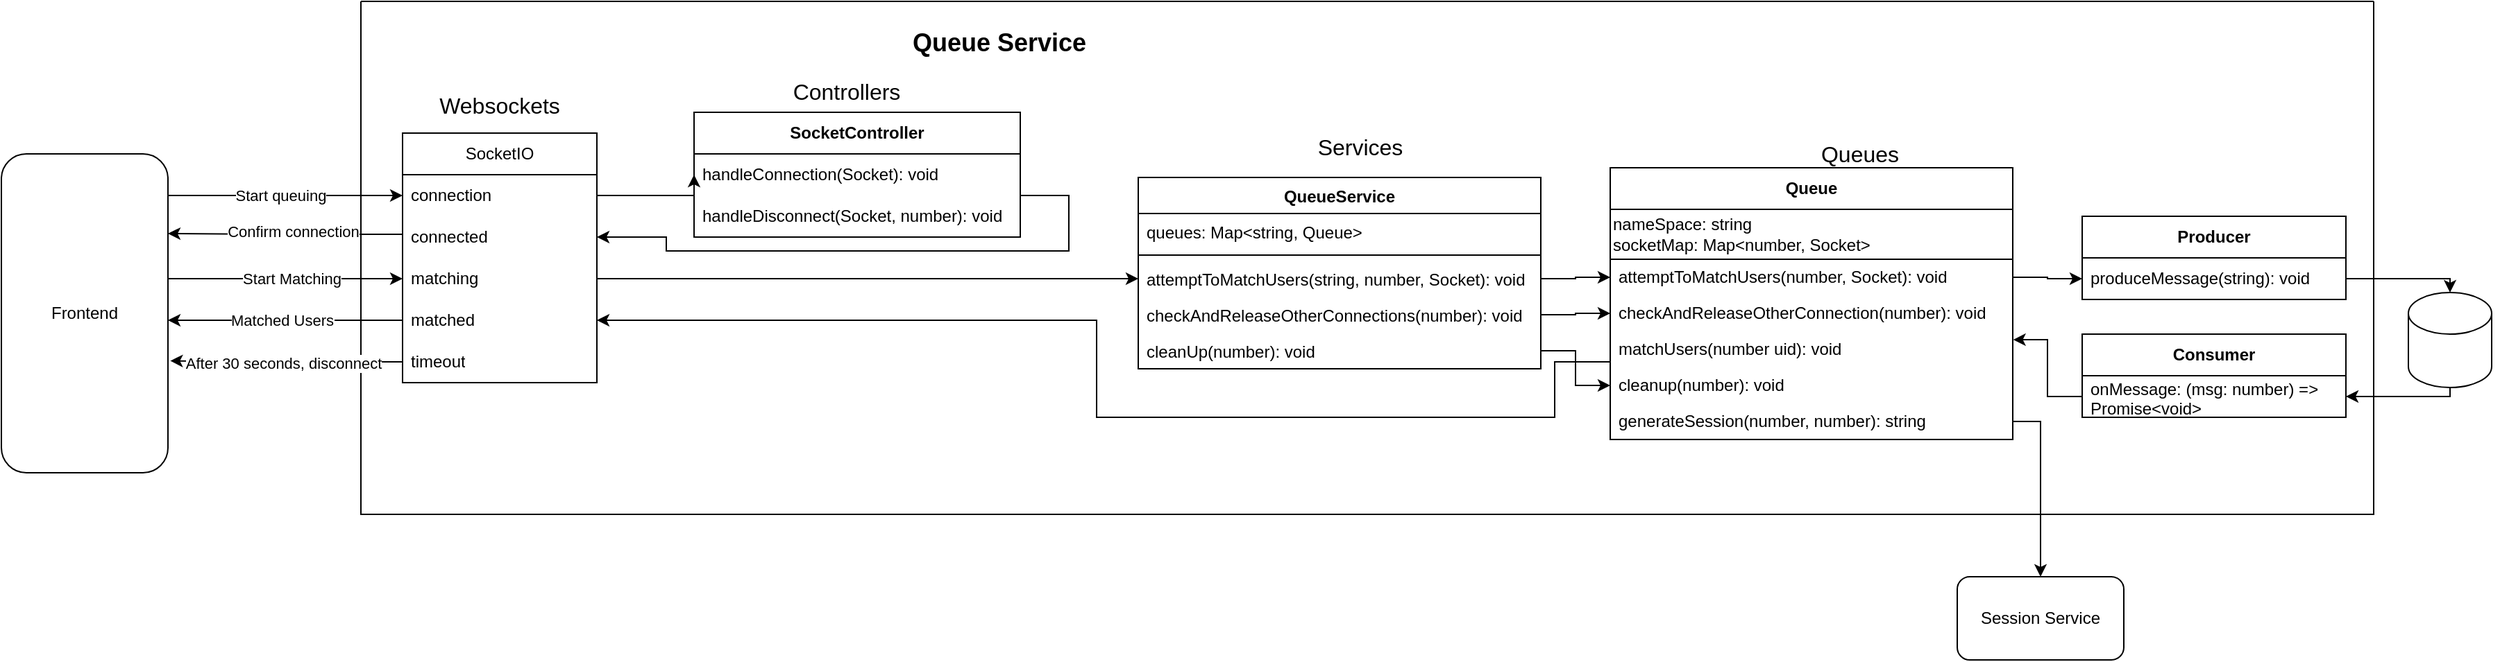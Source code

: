 <mxfile version="22.0.3" type="device">
  <diagram id="C5RBs43oDa-KdzZeNtuy" name="Page-1">
    <mxGraphModel dx="797" dy="466" grid="1" gridSize="10" guides="1" tooltips="1" connect="1" arrows="1" fold="1" page="1" pageScale="1" pageWidth="827" pageHeight="1169" math="0" shadow="0">
      <root>
        <mxCell id="WIyWlLk6GJQsqaUBKTNV-0" />
        <mxCell id="WIyWlLk6GJQsqaUBKTNV-1" parent="WIyWlLk6GJQsqaUBKTNV-0" />
        <mxCell id="sKyEI40k2Y5IoA3rtuJI-8" value="" style="swimlane;startSize=0;fontStyle=0" parent="WIyWlLk6GJQsqaUBKTNV-1" vertex="1">
          <mxGeometry x="370" y="170" width="1450" height="370" as="geometry" />
        </mxCell>
        <mxCell id="sKyEI40k2Y5IoA3rtuJI-10" value="&lt;font style=&quot;font-size: 18px;&quot;&gt;Queue Service&lt;/font&gt;" style="text;html=1;strokeColor=none;fillColor=none;align=center;verticalAlign=middle;whiteSpace=wrap;rounded=0;labelBorderColor=none;fontStyle=1" parent="sKyEI40k2Y5IoA3rtuJI-8" vertex="1">
          <mxGeometry x="380" y="10" width="160" height="40" as="geometry" />
        </mxCell>
        <mxCell id="cS7-RgSccxMJ9TShwJvT-7" value="Controllers" style="text;html=1;strokeColor=none;fillColor=none;align=center;verticalAlign=middle;whiteSpace=wrap;rounded=0;fontSize=16;" parent="sKyEI40k2Y5IoA3rtuJI-8" vertex="1">
          <mxGeometry x="300" y="50" width="100" height="30" as="geometry" />
        </mxCell>
        <mxCell id="cS7-RgSccxMJ9TShwJvT-17" value="&lt;b&gt;SocketController&lt;/b&gt;" style="swimlane;fontStyle=0;childLayout=stackLayout;horizontal=1;startSize=30;horizontalStack=0;resizeParent=1;resizeParentMax=0;resizeLast=0;collapsible=1;marginBottom=0;whiteSpace=wrap;html=1;" parent="sKyEI40k2Y5IoA3rtuJI-8" vertex="1">
          <mxGeometry x="240" y="80" width="235" height="90" as="geometry" />
        </mxCell>
        <mxCell id="cS7-RgSccxMJ9TShwJvT-18" value="handleConnection(Socket): void" style="text;strokeColor=none;fillColor=none;align=left;verticalAlign=middle;spacingLeft=4;spacingRight=4;overflow=hidden;points=[[0,0.5],[1,0.5]];portConstraint=eastwest;rotatable=0;whiteSpace=wrap;html=1;" parent="cS7-RgSccxMJ9TShwJvT-17" vertex="1">
          <mxGeometry y="30" width="235" height="30" as="geometry" />
        </mxCell>
        <mxCell id="IA3DyXrsidl_7jApcfY7-1" value="handleDisconnect(Socket, number): void" style="text;strokeColor=none;fillColor=none;align=left;verticalAlign=middle;spacingLeft=4;spacingRight=4;overflow=hidden;points=[[0,0.5],[1,0.5]];portConstraint=eastwest;rotatable=0;whiteSpace=wrap;html=1;" parent="cS7-RgSccxMJ9TShwJvT-17" vertex="1">
          <mxGeometry y="60" width="235" height="30" as="geometry" />
        </mxCell>
        <mxCell id="cS7-RgSccxMJ9TShwJvT-32" value="Services" style="text;html=1;strokeColor=none;fillColor=none;align=center;verticalAlign=middle;whiteSpace=wrap;rounded=0;fontSize=16;" parent="sKyEI40k2Y5IoA3rtuJI-8" vertex="1">
          <mxGeometry x="670" y="90" width="100" height="30" as="geometry" />
        </mxCell>
        <mxCell id="cS7-RgSccxMJ9TShwJvT-61" value="SocketIO" style="swimlane;fontStyle=0;childLayout=stackLayout;horizontal=1;startSize=30;horizontalStack=0;resizeParent=1;resizeParentMax=0;resizeLast=0;collapsible=1;marginBottom=0;whiteSpace=wrap;html=1;" parent="sKyEI40k2Y5IoA3rtuJI-8" vertex="1">
          <mxGeometry x="30" y="95" width="140" height="180" as="geometry" />
        </mxCell>
        <mxCell id="cS7-RgSccxMJ9TShwJvT-62" value="connection" style="text;strokeColor=none;fillColor=none;align=left;verticalAlign=middle;spacingLeft=4;spacingRight=4;overflow=hidden;points=[[0,0.5],[1,0.5]];portConstraint=eastwest;rotatable=0;whiteSpace=wrap;html=1;" parent="cS7-RgSccxMJ9TShwJvT-61" vertex="1">
          <mxGeometry y="30" width="140" height="30" as="geometry" />
        </mxCell>
        <mxCell id="cS7-RgSccxMJ9TShwJvT-64" value="connected" style="text;strokeColor=none;fillColor=none;align=left;verticalAlign=middle;spacingLeft=4;spacingRight=4;overflow=hidden;points=[[0,0.5],[1,0.5]];portConstraint=eastwest;rotatable=0;whiteSpace=wrap;html=1;" parent="cS7-RgSccxMJ9TShwJvT-61" vertex="1">
          <mxGeometry y="60" width="140" height="30" as="geometry" />
        </mxCell>
        <mxCell id="cS7-RgSccxMJ9TShwJvT-63" value="matching" style="text;strokeColor=none;fillColor=none;align=left;verticalAlign=middle;spacingLeft=4;spacingRight=4;overflow=hidden;points=[[0,0.5],[1,0.5]];portConstraint=eastwest;rotatable=0;whiteSpace=wrap;html=1;" parent="cS7-RgSccxMJ9TShwJvT-61" vertex="1">
          <mxGeometry y="90" width="140" height="30" as="geometry" />
        </mxCell>
        <mxCell id="cS7-RgSccxMJ9TShwJvT-66" value="matched" style="text;strokeColor=none;fillColor=none;align=left;verticalAlign=middle;spacingLeft=4;spacingRight=4;overflow=hidden;points=[[0,0.5],[1,0.5]];portConstraint=eastwest;rotatable=0;whiteSpace=wrap;html=1;" parent="cS7-RgSccxMJ9TShwJvT-61" vertex="1">
          <mxGeometry y="120" width="140" height="30" as="geometry" />
        </mxCell>
        <mxCell id="IA3DyXrsidl_7jApcfY7-2" value="timeout" style="text;strokeColor=none;fillColor=none;align=left;verticalAlign=middle;spacingLeft=4;spacingRight=4;overflow=hidden;points=[[0,0.5],[1,0.5]];portConstraint=eastwest;rotatable=0;whiteSpace=wrap;html=1;" parent="cS7-RgSccxMJ9TShwJvT-61" vertex="1">
          <mxGeometry y="150" width="140" height="30" as="geometry" />
        </mxCell>
        <mxCell id="cS7-RgSccxMJ9TShwJvT-65" value="Websockets" style="text;html=1;strokeColor=none;fillColor=none;align=center;verticalAlign=middle;whiteSpace=wrap;rounded=0;fontSize=16;" parent="sKyEI40k2Y5IoA3rtuJI-8" vertex="1">
          <mxGeometry x="65" y="60" width="70" height="30" as="geometry" />
        </mxCell>
        <mxCell id="IA3DyXrsidl_7jApcfY7-3" value="&lt;b&gt;Queue&lt;/b&gt;" style="swimlane;fontStyle=0;childLayout=stackLayout;horizontal=1;startSize=30;horizontalStack=0;resizeParent=1;resizeParentMax=0;resizeLast=0;collapsible=1;marginBottom=0;whiteSpace=wrap;html=1;" parent="sKyEI40k2Y5IoA3rtuJI-8" vertex="1">
          <mxGeometry x="900" y="120" width="290" height="196" as="geometry" />
        </mxCell>
        <mxCell id="6lyvd6g7CeZMoziROOqz-48" value="nameSpace: string&lt;br&gt;socketMap: Map&amp;lt;number, Socket&amp;gt;" style="rounded=0;whiteSpace=wrap;html=1;align=left;" vertex="1" parent="IA3DyXrsidl_7jApcfY7-3">
          <mxGeometry y="30" width="290" height="36" as="geometry" />
        </mxCell>
        <mxCell id="IA3DyXrsidl_7jApcfY7-4" value="attemptToMatchUsers(number, Socket): void" style="text;strokeColor=none;fillColor=none;align=left;verticalAlign=middle;spacingLeft=4;spacingRight=4;overflow=hidden;points=[[0,0.5],[1,0.5]];portConstraint=eastwest;rotatable=0;whiteSpace=wrap;html=1;" parent="IA3DyXrsidl_7jApcfY7-3" vertex="1">
          <mxGeometry y="66" width="290" height="26" as="geometry" />
        </mxCell>
        <mxCell id="IA3DyXrsidl_7jApcfY7-14" value="checkAndReleaseOtherConnection(number): void" style="text;strokeColor=none;fillColor=none;align=left;verticalAlign=middle;spacingLeft=4;spacingRight=4;overflow=hidden;points=[[0,0.5],[1,0.5]];portConstraint=eastwest;rotatable=0;whiteSpace=wrap;html=1;" parent="IA3DyXrsidl_7jApcfY7-3" vertex="1">
          <mxGeometry y="92" width="290" height="26" as="geometry" />
        </mxCell>
        <mxCell id="IA3DyXrsidl_7jApcfY7-15" value="matchUsers(number uid): void" style="text;strokeColor=none;fillColor=none;align=left;verticalAlign=middle;spacingLeft=4;spacingRight=4;overflow=hidden;points=[[0,0.5],[1,0.5]];portConstraint=eastwest;rotatable=0;whiteSpace=wrap;html=1;" parent="IA3DyXrsidl_7jApcfY7-3" vertex="1">
          <mxGeometry y="118" width="290" height="26" as="geometry" />
        </mxCell>
        <mxCell id="IA3DyXrsidl_7jApcfY7-17" value="cleanup(number): void" style="text;strokeColor=none;fillColor=none;align=left;verticalAlign=middle;spacingLeft=4;spacingRight=4;overflow=hidden;points=[[0,0.5],[1,0.5]];portConstraint=eastwest;rotatable=0;whiteSpace=wrap;html=1;" parent="IA3DyXrsidl_7jApcfY7-3" vertex="1">
          <mxGeometry y="144" width="290" height="26" as="geometry" />
        </mxCell>
        <mxCell id="IA3DyXrsidl_7jApcfY7-16" value="generateSession(number, number): string" style="text;strokeColor=none;fillColor=none;align=left;verticalAlign=middle;spacingLeft=4;spacingRight=4;overflow=hidden;points=[[0,0.5],[1,0.5]];portConstraint=eastwest;rotatable=0;whiteSpace=wrap;html=1;" parent="IA3DyXrsidl_7jApcfY7-3" vertex="1">
          <mxGeometry y="170" width="290" height="26" as="geometry" />
        </mxCell>
        <mxCell id="IA3DyXrsidl_7jApcfY7-5" value="Queues" style="text;html=1;strokeColor=none;fillColor=none;align=center;verticalAlign=middle;whiteSpace=wrap;rounded=0;fontSize=16;" parent="sKyEI40k2Y5IoA3rtuJI-8" vertex="1">
          <mxGeometry x="1030" y="95" width="100" height="30" as="geometry" />
        </mxCell>
        <mxCell id="IA3DyXrsidl_7jApcfY7-6" value="QueueService" style="swimlane;fontStyle=1;align=center;verticalAlign=top;childLayout=stackLayout;horizontal=1;startSize=26;horizontalStack=0;resizeParent=1;resizeParentMax=0;resizeLast=0;collapsible=1;marginBottom=0;whiteSpace=wrap;html=1;" parent="sKyEI40k2Y5IoA3rtuJI-8" vertex="1">
          <mxGeometry x="560" y="127" width="290" height="138" as="geometry" />
        </mxCell>
        <mxCell id="IA3DyXrsidl_7jApcfY7-7" value="queues: Map&amp;lt;string, Queue&amp;gt;" style="text;strokeColor=none;fillColor=none;align=left;verticalAlign=top;spacingLeft=4;spacingRight=4;overflow=hidden;rotatable=0;points=[[0,0.5],[1,0.5]];portConstraint=eastwest;whiteSpace=wrap;html=1;" parent="IA3DyXrsidl_7jApcfY7-6" vertex="1">
          <mxGeometry y="26" width="290" height="26" as="geometry" />
        </mxCell>
        <mxCell id="IA3DyXrsidl_7jApcfY7-8" value="" style="line;strokeWidth=1;fillColor=none;align=left;verticalAlign=middle;spacingTop=-1;spacingLeft=3;spacingRight=3;rotatable=0;labelPosition=right;points=[];portConstraint=eastwest;strokeColor=inherit;" parent="IA3DyXrsidl_7jApcfY7-6" vertex="1">
          <mxGeometry y="52" width="290" height="8" as="geometry" />
        </mxCell>
        <mxCell id="IA3DyXrsidl_7jApcfY7-9" value="attemptToMatchUsers(string, number, Socket): void" style="text;strokeColor=none;fillColor=none;align=left;verticalAlign=top;spacingLeft=4;spacingRight=4;overflow=hidden;rotatable=0;points=[[0,0.5],[1,0.5]];portConstraint=eastwest;whiteSpace=wrap;html=1;" parent="IA3DyXrsidl_7jApcfY7-6" vertex="1">
          <mxGeometry y="60" width="290" height="26" as="geometry" />
        </mxCell>
        <mxCell id="IA3DyXrsidl_7jApcfY7-11" value="checkAndReleaseOtherConnections(number): void" style="text;strokeColor=none;fillColor=none;align=left;verticalAlign=top;spacingLeft=4;spacingRight=4;overflow=hidden;rotatable=0;points=[[0,0.5],[1,0.5]];portConstraint=eastwest;whiteSpace=wrap;html=1;" parent="IA3DyXrsidl_7jApcfY7-6" vertex="1">
          <mxGeometry y="86" width="290" height="26" as="geometry" />
        </mxCell>
        <mxCell id="IA3DyXrsidl_7jApcfY7-12" value="cleanUp(number): void" style="text;strokeColor=none;fillColor=none;align=left;verticalAlign=top;spacingLeft=4;spacingRight=4;overflow=hidden;rotatable=0;points=[[0,0.5],[1,0.5]];portConstraint=eastwest;whiteSpace=wrap;html=1;" parent="IA3DyXrsidl_7jApcfY7-6" vertex="1">
          <mxGeometry y="112" width="290" height="26" as="geometry" />
        </mxCell>
        <mxCell id="6lyvd6g7CeZMoziROOqz-0" value="&lt;b&gt;Producer&lt;/b&gt;" style="swimlane;fontStyle=0;childLayout=stackLayout;horizontal=1;startSize=30;horizontalStack=0;resizeParent=1;resizeParentMax=0;resizeLast=0;collapsible=1;marginBottom=0;whiteSpace=wrap;html=1;" vertex="1" parent="sKyEI40k2Y5IoA3rtuJI-8">
          <mxGeometry x="1240" y="155" width="190" height="60" as="geometry" />
        </mxCell>
        <mxCell id="6lyvd6g7CeZMoziROOqz-1" value="produceMessage(string): void" style="text;strokeColor=none;fillColor=none;align=left;verticalAlign=middle;spacingLeft=4;spacingRight=4;overflow=hidden;points=[[0,0.5],[1,0.5]];portConstraint=eastwest;rotatable=0;whiteSpace=wrap;html=1;" vertex="1" parent="6lyvd6g7CeZMoziROOqz-0">
          <mxGeometry y="30" width="190" height="30" as="geometry" />
        </mxCell>
        <mxCell id="6lyvd6g7CeZMoziROOqz-8" value="&lt;b&gt;Consumer&lt;/b&gt;" style="swimlane;fontStyle=0;childLayout=stackLayout;horizontal=1;startSize=30;horizontalStack=0;resizeParent=1;resizeParentMax=0;resizeLast=0;collapsible=1;marginBottom=0;whiteSpace=wrap;html=1;" vertex="1" parent="sKyEI40k2Y5IoA3rtuJI-8">
          <mxGeometry x="1240" y="240" width="190" height="60" as="geometry" />
        </mxCell>
        <mxCell id="6lyvd6g7CeZMoziROOqz-9" value="onMessage: (msg: number) =&amp;gt; Promise&amp;lt;void&amp;gt;" style="text;strokeColor=none;fillColor=none;align=left;verticalAlign=middle;spacingLeft=4;spacingRight=4;overflow=hidden;points=[[0,0.5],[1,0.5]];portConstraint=eastwest;rotatable=0;whiteSpace=wrap;html=1;" vertex="1" parent="6lyvd6g7CeZMoziROOqz-8">
          <mxGeometry y="30" width="190" height="30" as="geometry" />
        </mxCell>
        <mxCell id="6lyvd6g7CeZMoziROOqz-18" style="edgeStyle=orthogonalEdgeStyle;rounded=0;orthogonalLoop=1;jettySize=auto;html=1;entryX=0;entryY=0.5;entryDx=0;entryDy=0;" edge="1" parent="sKyEI40k2Y5IoA3rtuJI-8" source="cS7-RgSccxMJ9TShwJvT-62" target="cS7-RgSccxMJ9TShwJvT-18">
          <mxGeometry relative="1" as="geometry">
            <Array as="points">
              <mxPoint x="220" y="140" />
              <mxPoint x="220" y="140" />
            </Array>
          </mxGeometry>
        </mxCell>
        <mxCell id="6lyvd6g7CeZMoziROOqz-19" style="edgeStyle=orthogonalEdgeStyle;rounded=0;orthogonalLoop=1;jettySize=auto;html=1;entryX=1;entryY=0.5;entryDx=0;entryDy=0;exitX=1;exitY=0.5;exitDx=0;exitDy=0;" edge="1" parent="sKyEI40k2Y5IoA3rtuJI-8" source="cS7-RgSccxMJ9TShwJvT-18" target="cS7-RgSccxMJ9TShwJvT-64">
          <mxGeometry relative="1" as="geometry">
            <Array as="points">
              <mxPoint x="475" y="140" />
              <mxPoint x="510" y="140" />
              <mxPoint x="510" y="180" />
              <mxPoint x="220" y="180" />
              <mxPoint x="220" y="170" />
            </Array>
          </mxGeometry>
        </mxCell>
        <mxCell id="6lyvd6g7CeZMoziROOqz-27" style="edgeStyle=orthogonalEdgeStyle;rounded=0;orthogonalLoop=1;jettySize=auto;html=1;entryX=0;entryY=0.5;entryDx=0;entryDy=0;" edge="1" parent="sKyEI40k2Y5IoA3rtuJI-8" source="cS7-RgSccxMJ9TShwJvT-63" target="IA3DyXrsidl_7jApcfY7-9">
          <mxGeometry relative="1" as="geometry" />
        </mxCell>
        <mxCell id="6lyvd6g7CeZMoziROOqz-28" style="edgeStyle=orthogonalEdgeStyle;rounded=0;orthogonalLoop=1;jettySize=auto;html=1;entryX=0;entryY=0.5;entryDx=0;entryDy=0;" edge="1" parent="sKyEI40k2Y5IoA3rtuJI-8" source="IA3DyXrsidl_7jApcfY7-9" target="IA3DyXrsidl_7jApcfY7-4">
          <mxGeometry relative="1" as="geometry" />
        </mxCell>
        <mxCell id="6lyvd6g7CeZMoziROOqz-30" style="edgeStyle=orthogonalEdgeStyle;rounded=0;orthogonalLoop=1;jettySize=auto;html=1;entryX=0;entryY=0.5;entryDx=0;entryDy=0;" edge="1" parent="sKyEI40k2Y5IoA3rtuJI-8" source="IA3DyXrsidl_7jApcfY7-11" target="IA3DyXrsidl_7jApcfY7-14">
          <mxGeometry relative="1" as="geometry" />
        </mxCell>
        <mxCell id="6lyvd6g7CeZMoziROOqz-31" style="edgeStyle=orthogonalEdgeStyle;rounded=0;orthogonalLoop=1;jettySize=auto;html=1;" edge="1" parent="sKyEI40k2Y5IoA3rtuJI-8" source="IA3DyXrsidl_7jApcfY7-4" target="6lyvd6g7CeZMoziROOqz-1">
          <mxGeometry relative="1" as="geometry" />
        </mxCell>
        <mxCell id="6lyvd6g7CeZMoziROOqz-32" style="edgeStyle=orthogonalEdgeStyle;rounded=0;orthogonalLoop=1;jettySize=auto;html=1;entryX=1.001;entryY=0.232;entryDx=0;entryDy=0;entryPerimeter=0;" edge="1" parent="sKyEI40k2Y5IoA3rtuJI-8" source="6lyvd6g7CeZMoziROOqz-9" target="IA3DyXrsidl_7jApcfY7-15">
          <mxGeometry relative="1" as="geometry" />
        </mxCell>
        <mxCell id="6lyvd6g7CeZMoziROOqz-35" style="edgeStyle=orthogonalEdgeStyle;rounded=0;orthogonalLoop=1;jettySize=auto;html=1;entryX=0;entryY=0.5;entryDx=0;entryDy=0;" edge="1" parent="sKyEI40k2Y5IoA3rtuJI-8" source="IA3DyXrsidl_7jApcfY7-12" target="IA3DyXrsidl_7jApcfY7-17">
          <mxGeometry relative="1" as="geometry" />
        </mxCell>
        <mxCell id="6lyvd6g7CeZMoziROOqz-36" style="edgeStyle=orthogonalEdgeStyle;rounded=0;orthogonalLoop=1;jettySize=auto;html=1;" edge="1" parent="sKyEI40k2Y5IoA3rtuJI-8" target="cS7-RgSccxMJ9TShwJvT-66">
          <mxGeometry relative="1" as="geometry">
            <mxPoint x="900" y="260" as="sourcePoint" />
            <Array as="points">
              <mxPoint x="860" y="260" />
              <mxPoint x="860" y="300" />
              <mxPoint x="530" y="300" />
              <mxPoint x="530" y="230" />
            </Array>
          </mxGeometry>
        </mxCell>
        <mxCell id="6lyvd6g7CeZMoziROOqz-16" style="edgeStyle=orthogonalEdgeStyle;rounded=0;orthogonalLoop=1;jettySize=auto;html=1;entryX=0;entryY=0.5;entryDx=0;entryDy=0;" edge="1" parent="WIyWlLk6GJQsqaUBKTNV-1" source="sKyEI40k2Y5IoA3rtuJI-125" target="cS7-RgSccxMJ9TShwJvT-62">
          <mxGeometry relative="1" as="geometry">
            <Array as="points">
              <mxPoint x="230" y="310" />
              <mxPoint x="230" y="310" />
            </Array>
          </mxGeometry>
        </mxCell>
        <mxCell id="6lyvd6g7CeZMoziROOqz-17" value="Start queuing" style="edgeLabel;html=1;align=center;verticalAlign=middle;resizable=0;points=[];" vertex="1" connectable="0" parent="6lyvd6g7CeZMoziROOqz-16">
          <mxGeometry x="0.134" y="-5" relative="1" as="geometry">
            <mxPoint x="-15" y="-5" as="offset" />
          </mxGeometry>
        </mxCell>
        <mxCell id="6lyvd6g7CeZMoziROOqz-22" style="edgeStyle=orthogonalEdgeStyle;rounded=0;orthogonalLoop=1;jettySize=auto;html=1;entryX=0;entryY=0.5;entryDx=0;entryDy=0;" edge="1" parent="WIyWlLk6GJQsqaUBKTNV-1" source="sKyEI40k2Y5IoA3rtuJI-125" target="cS7-RgSccxMJ9TShwJvT-63">
          <mxGeometry relative="1" as="geometry">
            <Array as="points">
              <mxPoint x="240" y="370" />
              <mxPoint x="240" y="370" />
            </Array>
          </mxGeometry>
        </mxCell>
        <mxCell id="6lyvd6g7CeZMoziROOqz-23" value="Start Matching" style="edgeLabel;html=1;align=center;verticalAlign=middle;resizable=0;points=[];" vertex="1" connectable="0" parent="6lyvd6g7CeZMoziROOqz-22">
          <mxGeometry x="-0.144" y="2" relative="1" as="geometry">
            <mxPoint x="16" y="2" as="offset" />
          </mxGeometry>
        </mxCell>
        <mxCell id="sKyEI40k2Y5IoA3rtuJI-125" value="Frontend" style="rounded=1;whiteSpace=wrap;html=1;" parent="WIyWlLk6GJQsqaUBKTNV-1" vertex="1">
          <mxGeometry x="111" y="280" width="120" height="230" as="geometry" />
        </mxCell>
        <mxCell id="6lyvd6g7CeZMoziROOqz-14" style="edgeStyle=orthogonalEdgeStyle;rounded=0;orthogonalLoop=1;jettySize=auto;html=1;exitX=0.5;exitY=1;exitDx=0;exitDy=0;exitPerimeter=0;entryX=1;entryY=0.5;entryDx=0;entryDy=0;" edge="1" parent="WIyWlLk6GJQsqaUBKTNV-1" source="6lyvd6g7CeZMoziROOqz-6" target="6lyvd6g7CeZMoziROOqz-9">
          <mxGeometry relative="1" as="geometry">
            <Array as="points">
              <mxPoint x="1875" y="455" />
            </Array>
          </mxGeometry>
        </mxCell>
        <mxCell id="6lyvd6g7CeZMoziROOqz-6" value="" style="shape=cylinder3;whiteSpace=wrap;html=1;boundedLbl=1;backgroundOutline=1;size=15;" vertex="1" parent="WIyWlLk6GJQsqaUBKTNV-1">
          <mxGeometry x="1845" y="380" width="60" height="68.5" as="geometry" />
        </mxCell>
        <mxCell id="6lyvd6g7CeZMoziROOqz-10" value="" style="shape=image;verticalLabelPosition=bottom;labelBackgroundColor=default;verticalAlign=top;aspect=fixed;imageAspect=0;image=https://upload.wikimedia.org/wikipedia/commons/thumb/7/71/RabbitMQ_logo.svg/2560px-RabbitMQ_logo.svg.png;" vertex="1" parent="WIyWlLk6GJQsqaUBKTNV-1">
          <mxGeometry x="1840" y="414.52" width="70" height="10.97" as="geometry" />
        </mxCell>
        <mxCell id="6lyvd6g7CeZMoziROOqz-13" style="edgeStyle=orthogonalEdgeStyle;rounded=0;orthogonalLoop=1;jettySize=auto;html=1;" edge="1" parent="WIyWlLk6GJQsqaUBKTNV-1" source="6lyvd6g7CeZMoziROOqz-1" target="6lyvd6g7CeZMoziROOqz-6">
          <mxGeometry relative="1" as="geometry">
            <Array as="points">
              <mxPoint x="1875" y="370" />
            </Array>
          </mxGeometry>
        </mxCell>
        <mxCell id="6lyvd6g7CeZMoziROOqz-20" style="edgeStyle=orthogonalEdgeStyle;rounded=0;orthogonalLoop=1;jettySize=auto;html=1;exitX=0;exitY=0.5;exitDx=0;exitDy=0;entryX=1;entryY=0.25;entryDx=0;entryDy=0;" edge="1" parent="WIyWlLk6GJQsqaUBKTNV-1" source="cS7-RgSccxMJ9TShwJvT-64" target="sKyEI40k2Y5IoA3rtuJI-125">
          <mxGeometry relative="1" as="geometry">
            <mxPoint x="180" y="340" as="targetPoint" />
            <Array as="points">
              <mxPoint x="400" y="338" />
              <mxPoint x="305" y="338" />
            </Array>
          </mxGeometry>
        </mxCell>
        <mxCell id="6lyvd6g7CeZMoziROOqz-21" value="Confirm connection" style="edgeLabel;html=1;align=center;verticalAlign=middle;resizable=0;points=[];" vertex="1" connectable="0" parent="6lyvd6g7CeZMoziROOqz-20">
          <mxGeometry x="-0.199" y="-5" relative="1" as="geometry">
            <mxPoint x="-13" y="3" as="offset" />
          </mxGeometry>
        </mxCell>
        <mxCell id="6lyvd6g7CeZMoziROOqz-37" style="edgeStyle=orthogonalEdgeStyle;rounded=0;orthogonalLoop=1;jettySize=auto;html=1;exitX=0;exitY=0.5;exitDx=0;exitDy=0;" edge="1" parent="WIyWlLk6GJQsqaUBKTNV-1" source="cS7-RgSccxMJ9TShwJvT-66" target="sKyEI40k2Y5IoA3rtuJI-125">
          <mxGeometry relative="1" as="geometry">
            <mxPoint x="180" y="400" as="targetPoint" />
            <Array as="points">
              <mxPoint x="260" y="400" />
              <mxPoint x="260" y="400" />
            </Array>
          </mxGeometry>
        </mxCell>
        <mxCell id="6lyvd6g7CeZMoziROOqz-39" value="Matched Users" style="edgeLabel;html=1;align=center;verticalAlign=middle;resizable=0;points=[];" vertex="1" connectable="0" parent="6lyvd6g7CeZMoziROOqz-37">
          <mxGeometry x="0.035" y="-6" relative="1" as="geometry">
            <mxPoint y="6" as="offset" />
          </mxGeometry>
        </mxCell>
        <mxCell id="6lyvd6g7CeZMoziROOqz-40" style="edgeStyle=orthogonalEdgeStyle;rounded=0;orthogonalLoop=1;jettySize=auto;html=1;entryX=1.014;entryY=0.649;entryDx=0;entryDy=0;entryPerimeter=0;" edge="1" parent="WIyWlLk6GJQsqaUBKTNV-1" source="IA3DyXrsidl_7jApcfY7-2" target="sKyEI40k2Y5IoA3rtuJI-125">
          <mxGeometry relative="1" as="geometry" />
        </mxCell>
        <mxCell id="6lyvd6g7CeZMoziROOqz-41" value="After 30 seconds, disconnect" style="edgeLabel;html=1;align=center;verticalAlign=middle;resizable=0;points=[];" vertex="1" connectable="0" parent="6lyvd6g7CeZMoziROOqz-40">
          <mxGeometry x="0.038" y="-2" relative="1" as="geometry">
            <mxPoint y="3" as="offset" />
          </mxGeometry>
        </mxCell>
        <mxCell id="6lyvd6g7CeZMoziROOqz-44" value="Session Service" style="rounded=1;whiteSpace=wrap;html=1;" vertex="1" parent="WIyWlLk6GJQsqaUBKTNV-1">
          <mxGeometry x="1520" y="585" width="120" height="60" as="geometry" />
        </mxCell>
        <mxCell id="6lyvd6g7CeZMoziROOqz-45" style="edgeStyle=orthogonalEdgeStyle;rounded=0;orthogonalLoop=1;jettySize=auto;html=1;" edge="1" parent="WIyWlLk6GJQsqaUBKTNV-1" source="IA3DyXrsidl_7jApcfY7-16" target="6lyvd6g7CeZMoziROOqz-44">
          <mxGeometry relative="1" as="geometry" />
        </mxCell>
      </root>
    </mxGraphModel>
  </diagram>
</mxfile>
